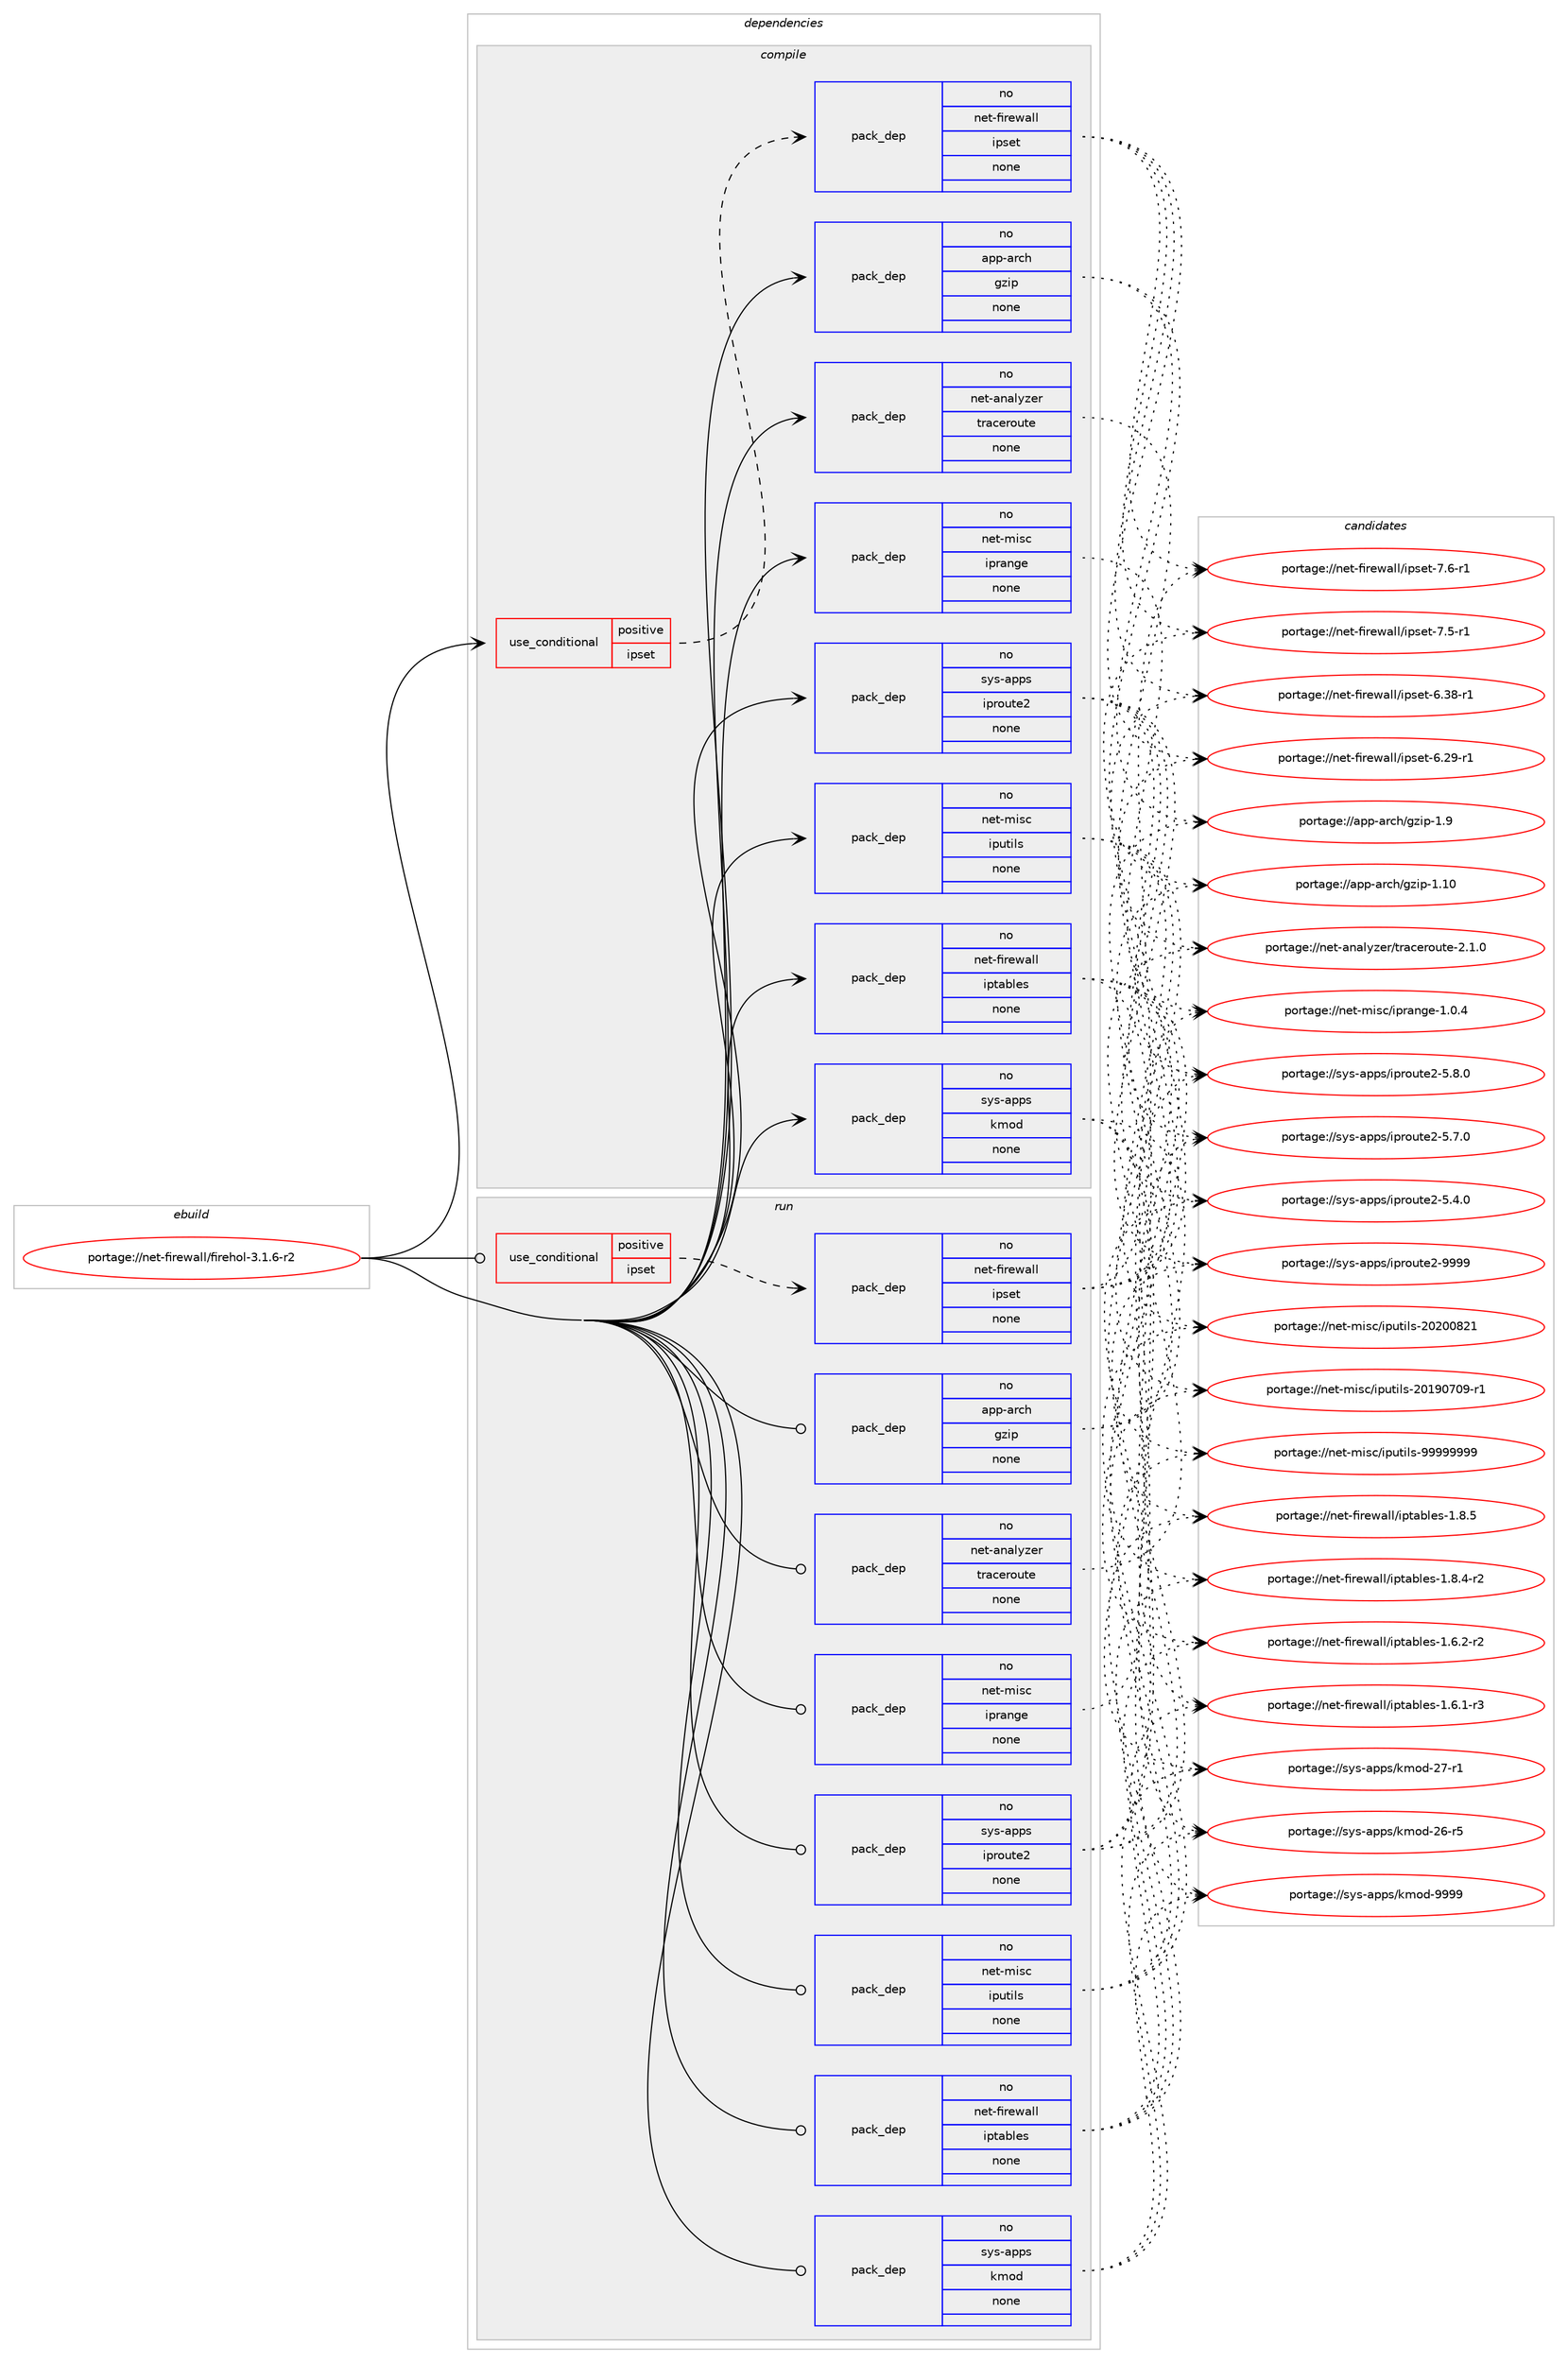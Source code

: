 digraph prolog {

# *************
# Graph options
# *************

newrank=true;
concentrate=true;
compound=true;
graph [rankdir=LR,fontname=Helvetica,fontsize=10,ranksep=1.5];#, ranksep=2.5, nodesep=0.2];
edge  [arrowhead=vee];
node  [fontname=Helvetica,fontsize=10];

# **********
# The ebuild
# **********

subgraph cluster_leftcol {
color=gray;
rank=same;
label=<<i>ebuild</i>>;
id [label="portage://net-firewall/firehol-3.1.6-r2", color=red, width=4, href="../net-firewall/firehol-3.1.6-r2.svg"];
}

# ****************
# The dependencies
# ****************

subgraph cluster_midcol {
color=gray;
label=<<i>dependencies</i>>;
subgraph cluster_compile {
fillcolor="#eeeeee";
style=filled;
label=<<i>compile</i>>;
subgraph cond811 {
dependency4748 [label=<<TABLE BORDER="0" CELLBORDER="1" CELLSPACING="0" CELLPADDING="4"><TR><TD ROWSPAN="3" CELLPADDING="10">use_conditional</TD></TR><TR><TD>positive</TD></TR><TR><TD>ipset</TD></TR></TABLE>>, shape=none, color=red];
subgraph pack3859 {
dependency4749 [label=<<TABLE BORDER="0" CELLBORDER="1" CELLSPACING="0" CELLPADDING="4" WIDTH="220"><TR><TD ROWSPAN="6" CELLPADDING="30">pack_dep</TD></TR><TR><TD WIDTH="110">no</TD></TR><TR><TD>net-firewall</TD></TR><TR><TD>ipset</TD></TR><TR><TD>none</TD></TR><TR><TD></TD></TR></TABLE>>, shape=none, color=blue];
}
dependency4748:e -> dependency4749:w [weight=20,style="dashed",arrowhead="vee"];
}
id:e -> dependency4748:w [weight=20,style="solid",arrowhead="vee"];
subgraph pack3860 {
dependency4750 [label=<<TABLE BORDER="0" CELLBORDER="1" CELLSPACING="0" CELLPADDING="4" WIDTH="220"><TR><TD ROWSPAN="6" CELLPADDING="30">pack_dep</TD></TR><TR><TD WIDTH="110">no</TD></TR><TR><TD>app-arch</TD></TR><TR><TD>gzip</TD></TR><TR><TD>none</TD></TR><TR><TD></TD></TR></TABLE>>, shape=none, color=blue];
}
id:e -> dependency4750:w [weight=20,style="solid",arrowhead="vee"];
subgraph pack3861 {
dependency4751 [label=<<TABLE BORDER="0" CELLBORDER="1" CELLSPACING="0" CELLPADDING="4" WIDTH="220"><TR><TD ROWSPAN="6" CELLPADDING="30">pack_dep</TD></TR><TR><TD WIDTH="110">no</TD></TR><TR><TD>net-analyzer</TD></TR><TR><TD>traceroute</TD></TR><TR><TD>none</TD></TR><TR><TD></TD></TR></TABLE>>, shape=none, color=blue];
}
id:e -> dependency4751:w [weight=20,style="solid",arrowhead="vee"];
subgraph pack3862 {
dependency4752 [label=<<TABLE BORDER="0" CELLBORDER="1" CELLSPACING="0" CELLPADDING="4" WIDTH="220"><TR><TD ROWSPAN="6" CELLPADDING="30">pack_dep</TD></TR><TR><TD WIDTH="110">no</TD></TR><TR><TD>net-firewall</TD></TR><TR><TD>iptables</TD></TR><TR><TD>none</TD></TR><TR><TD></TD></TR></TABLE>>, shape=none, color=blue];
}
id:e -> dependency4752:w [weight=20,style="solid",arrowhead="vee"];
subgraph pack3863 {
dependency4753 [label=<<TABLE BORDER="0" CELLBORDER="1" CELLSPACING="0" CELLPADDING="4" WIDTH="220"><TR><TD ROWSPAN="6" CELLPADDING="30">pack_dep</TD></TR><TR><TD WIDTH="110">no</TD></TR><TR><TD>net-misc</TD></TR><TR><TD>iprange</TD></TR><TR><TD>none</TD></TR><TR><TD></TD></TR></TABLE>>, shape=none, color=blue];
}
id:e -> dependency4753:w [weight=20,style="solid",arrowhead="vee"];
subgraph pack3864 {
dependency4754 [label=<<TABLE BORDER="0" CELLBORDER="1" CELLSPACING="0" CELLPADDING="4" WIDTH="220"><TR><TD ROWSPAN="6" CELLPADDING="30">pack_dep</TD></TR><TR><TD WIDTH="110">no</TD></TR><TR><TD>net-misc</TD></TR><TR><TD>iputils</TD></TR><TR><TD>none</TD></TR><TR><TD></TD></TR></TABLE>>, shape=none, color=blue];
}
id:e -> dependency4754:w [weight=20,style="solid",arrowhead="vee"];
subgraph pack3865 {
dependency4755 [label=<<TABLE BORDER="0" CELLBORDER="1" CELLSPACING="0" CELLPADDING="4" WIDTH="220"><TR><TD ROWSPAN="6" CELLPADDING="30">pack_dep</TD></TR><TR><TD WIDTH="110">no</TD></TR><TR><TD>sys-apps</TD></TR><TR><TD>iproute2</TD></TR><TR><TD>none</TD></TR><TR><TD></TD></TR></TABLE>>, shape=none, color=blue];
}
id:e -> dependency4755:w [weight=20,style="solid",arrowhead="vee"];
subgraph pack3866 {
dependency4756 [label=<<TABLE BORDER="0" CELLBORDER="1" CELLSPACING="0" CELLPADDING="4" WIDTH="220"><TR><TD ROWSPAN="6" CELLPADDING="30">pack_dep</TD></TR><TR><TD WIDTH="110">no</TD></TR><TR><TD>sys-apps</TD></TR><TR><TD>kmod</TD></TR><TR><TD>none</TD></TR><TR><TD></TD></TR></TABLE>>, shape=none, color=blue];
}
id:e -> dependency4756:w [weight=20,style="solid",arrowhead="vee"];
}
subgraph cluster_compileandrun {
fillcolor="#eeeeee";
style=filled;
label=<<i>compile and run</i>>;
}
subgraph cluster_run {
fillcolor="#eeeeee";
style=filled;
label=<<i>run</i>>;
subgraph cond812 {
dependency4757 [label=<<TABLE BORDER="0" CELLBORDER="1" CELLSPACING="0" CELLPADDING="4"><TR><TD ROWSPAN="3" CELLPADDING="10">use_conditional</TD></TR><TR><TD>positive</TD></TR><TR><TD>ipset</TD></TR></TABLE>>, shape=none, color=red];
subgraph pack3867 {
dependency4758 [label=<<TABLE BORDER="0" CELLBORDER="1" CELLSPACING="0" CELLPADDING="4" WIDTH="220"><TR><TD ROWSPAN="6" CELLPADDING="30">pack_dep</TD></TR><TR><TD WIDTH="110">no</TD></TR><TR><TD>net-firewall</TD></TR><TR><TD>ipset</TD></TR><TR><TD>none</TD></TR><TR><TD></TD></TR></TABLE>>, shape=none, color=blue];
}
dependency4757:e -> dependency4758:w [weight=20,style="dashed",arrowhead="vee"];
}
id:e -> dependency4757:w [weight=20,style="solid",arrowhead="odot"];
subgraph pack3868 {
dependency4759 [label=<<TABLE BORDER="0" CELLBORDER="1" CELLSPACING="0" CELLPADDING="4" WIDTH="220"><TR><TD ROWSPAN="6" CELLPADDING="30">pack_dep</TD></TR><TR><TD WIDTH="110">no</TD></TR><TR><TD>app-arch</TD></TR><TR><TD>gzip</TD></TR><TR><TD>none</TD></TR><TR><TD></TD></TR></TABLE>>, shape=none, color=blue];
}
id:e -> dependency4759:w [weight=20,style="solid",arrowhead="odot"];
subgraph pack3869 {
dependency4760 [label=<<TABLE BORDER="0" CELLBORDER="1" CELLSPACING="0" CELLPADDING="4" WIDTH="220"><TR><TD ROWSPAN="6" CELLPADDING="30">pack_dep</TD></TR><TR><TD WIDTH="110">no</TD></TR><TR><TD>net-analyzer</TD></TR><TR><TD>traceroute</TD></TR><TR><TD>none</TD></TR><TR><TD></TD></TR></TABLE>>, shape=none, color=blue];
}
id:e -> dependency4760:w [weight=20,style="solid",arrowhead="odot"];
subgraph pack3870 {
dependency4761 [label=<<TABLE BORDER="0" CELLBORDER="1" CELLSPACING="0" CELLPADDING="4" WIDTH="220"><TR><TD ROWSPAN="6" CELLPADDING="30">pack_dep</TD></TR><TR><TD WIDTH="110">no</TD></TR><TR><TD>net-firewall</TD></TR><TR><TD>iptables</TD></TR><TR><TD>none</TD></TR><TR><TD></TD></TR></TABLE>>, shape=none, color=blue];
}
id:e -> dependency4761:w [weight=20,style="solid",arrowhead="odot"];
subgraph pack3871 {
dependency4762 [label=<<TABLE BORDER="0" CELLBORDER="1" CELLSPACING="0" CELLPADDING="4" WIDTH="220"><TR><TD ROWSPAN="6" CELLPADDING="30">pack_dep</TD></TR><TR><TD WIDTH="110">no</TD></TR><TR><TD>net-misc</TD></TR><TR><TD>iprange</TD></TR><TR><TD>none</TD></TR><TR><TD></TD></TR></TABLE>>, shape=none, color=blue];
}
id:e -> dependency4762:w [weight=20,style="solid",arrowhead="odot"];
subgraph pack3872 {
dependency4763 [label=<<TABLE BORDER="0" CELLBORDER="1" CELLSPACING="0" CELLPADDING="4" WIDTH="220"><TR><TD ROWSPAN="6" CELLPADDING="30">pack_dep</TD></TR><TR><TD WIDTH="110">no</TD></TR><TR><TD>net-misc</TD></TR><TR><TD>iputils</TD></TR><TR><TD>none</TD></TR><TR><TD></TD></TR></TABLE>>, shape=none, color=blue];
}
id:e -> dependency4763:w [weight=20,style="solid",arrowhead="odot"];
subgraph pack3873 {
dependency4764 [label=<<TABLE BORDER="0" CELLBORDER="1" CELLSPACING="0" CELLPADDING="4" WIDTH="220"><TR><TD ROWSPAN="6" CELLPADDING="30">pack_dep</TD></TR><TR><TD WIDTH="110">no</TD></TR><TR><TD>sys-apps</TD></TR><TR><TD>iproute2</TD></TR><TR><TD>none</TD></TR><TR><TD></TD></TR></TABLE>>, shape=none, color=blue];
}
id:e -> dependency4764:w [weight=20,style="solid",arrowhead="odot"];
subgraph pack3874 {
dependency4765 [label=<<TABLE BORDER="0" CELLBORDER="1" CELLSPACING="0" CELLPADDING="4" WIDTH="220"><TR><TD ROWSPAN="6" CELLPADDING="30">pack_dep</TD></TR><TR><TD WIDTH="110">no</TD></TR><TR><TD>sys-apps</TD></TR><TR><TD>kmod</TD></TR><TR><TD>none</TD></TR><TR><TD></TD></TR></TABLE>>, shape=none, color=blue];
}
id:e -> dependency4765:w [weight=20,style="solid",arrowhead="odot"];
}
}

# **************
# The candidates
# **************

subgraph cluster_choices {
rank=same;
color=gray;
label=<<i>candidates</i>>;

subgraph choice3859 {
color=black;
nodesep=1;
choice110101116451021051141011199710810847105112115101116455546544511449 [label="portage://net-firewall/ipset-7.6-r1", color=red, width=4,href="../net-firewall/ipset-7.6-r1.svg"];
choice110101116451021051141011199710810847105112115101116455546534511449 [label="portage://net-firewall/ipset-7.5-r1", color=red, width=4,href="../net-firewall/ipset-7.5-r1.svg"];
choice11010111645102105114101119971081084710511211510111645544651564511449 [label="portage://net-firewall/ipset-6.38-r1", color=red, width=4,href="../net-firewall/ipset-6.38-r1.svg"];
choice11010111645102105114101119971081084710511211510111645544650574511449 [label="portage://net-firewall/ipset-6.29-r1", color=red, width=4,href="../net-firewall/ipset-6.29-r1.svg"];
dependency4749:e -> choice110101116451021051141011199710810847105112115101116455546544511449:w [style=dotted,weight="100"];
dependency4749:e -> choice110101116451021051141011199710810847105112115101116455546534511449:w [style=dotted,weight="100"];
dependency4749:e -> choice11010111645102105114101119971081084710511211510111645544651564511449:w [style=dotted,weight="100"];
dependency4749:e -> choice11010111645102105114101119971081084710511211510111645544650574511449:w [style=dotted,weight="100"];
}
subgraph choice3860 {
color=black;
nodesep=1;
choice971121124597114991044710312210511245494657 [label="portage://app-arch/gzip-1.9", color=red, width=4,href="../app-arch/gzip-1.9.svg"];
choice97112112459711499104471031221051124549464948 [label="portage://app-arch/gzip-1.10", color=red, width=4,href="../app-arch/gzip-1.10.svg"];
dependency4750:e -> choice971121124597114991044710312210511245494657:w [style=dotted,weight="100"];
dependency4750:e -> choice97112112459711499104471031221051124549464948:w [style=dotted,weight="100"];
}
subgraph choice3861 {
color=black;
nodesep=1;
choice110101116459711097108121122101114471161149799101114111117116101455046494648 [label="portage://net-analyzer/traceroute-2.1.0", color=red, width=4,href="../net-analyzer/traceroute-2.1.0.svg"];
dependency4751:e -> choice110101116459711097108121122101114471161149799101114111117116101455046494648:w [style=dotted,weight="100"];
}
subgraph choice3862 {
color=black;
nodesep=1;
choice1101011164510210511410111997108108471051121169798108101115454946564653 [label="portage://net-firewall/iptables-1.8.5", color=red, width=4,href="../net-firewall/iptables-1.8.5.svg"];
choice11010111645102105114101119971081084710511211697981081011154549465646524511450 [label="portage://net-firewall/iptables-1.8.4-r2", color=red, width=4,href="../net-firewall/iptables-1.8.4-r2.svg"];
choice11010111645102105114101119971081084710511211697981081011154549465446504511450 [label="portage://net-firewall/iptables-1.6.2-r2", color=red, width=4,href="../net-firewall/iptables-1.6.2-r2.svg"];
choice11010111645102105114101119971081084710511211697981081011154549465446494511451 [label="portage://net-firewall/iptables-1.6.1-r3", color=red, width=4,href="../net-firewall/iptables-1.6.1-r3.svg"];
dependency4752:e -> choice1101011164510210511410111997108108471051121169798108101115454946564653:w [style=dotted,weight="100"];
dependency4752:e -> choice11010111645102105114101119971081084710511211697981081011154549465646524511450:w [style=dotted,weight="100"];
dependency4752:e -> choice11010111645102105114101119971081084710511211697981081011154549465446504511450:w [style=dotted,weight="100"];
dependency4752:e -> choice11010111645102105114101119971081084710511211697981081011154549465446494511451:w [style=dotted,weight="100"];
}
subgraph choice3863 {
color=black;
nodesep=1;
choice11010111645109105115994710511211497110103101454946484652 [label="portage://net-misc/iprange-1.0.4", color=red, width=4,href="../net-misc/iprange-1.0.4.svg"];
dependency4753:e -> choice11010111645109105115994710511211497110103101454946484652:w [style=dotted,weight="100"];
}
subgraph choice3864 {
color=black;
nodesep=1;
choice110101116451091051159947105112117116105108115455757575757575757 [label="portage://net-misc/iputils-99999999", color=red, width=4,href="../net-misc/iputils-99999999.svg"];
choice110101116451091051159947105112117116105108115455048504848565049 [label="portage://net-misc/iputils-20200821", color=red, width=4,href="../net-misc/iputils-20200821.svg"];
choice1101011164510910511599471051121171161051081154550484957485548574511449 [label="portage://net-misc/iputils-20190709-r1", color=red, width=4,href="../net-misc/iputils-20190709-r1.svg"];
dependency4754:e -> choice110101116451091051159947105112117116105108115455757575757575757:w [style=dotted,weight="100"];
dependency4754:e -> choice110101116451091051159947105112117116105108115455048504848565049:w [style=dotted,weight="100"];
dependency4754:e -> choice1101011164510910511599471051121171161051081154550484957485548574511449:w [style=dotted,weight="100"];
}
subgraph choice3865 {
color=black;
nodesep=1;
choice115121115459711211211547105112114111117116101504557575757 [label="portage://sys-apps/iproute2-9999", color=red, width=4,href="../sys-apps/iproute2-9999.svg"];
choice11512111545971121121154710511211411111711610150455346564648 [label="portage://sys-apps/iproute2-5.8.0", color=red, width=4,href="../sys-apps/iproute2-5.8.0.svg"];
choice11512111545971121121154710511211411111711610150455346554648 [label="portage://sys-apps/iproute2-5.7.0", color=red, width=4,href="../sys-apps/iproute2-5.7.0.svg"];
choice11512111545971121121154710511211411111711610150455346524648 [label="portage://sys-apps/iproute2-5.4.0", color=red, width=4,href="../sys-apps/iproute2-5.4.0.svg"];
dependency4755:e -> choice115121115459711211211547105112114111117116101504557575757:w [style=dotted,weight="100"];
dependency4755:e -> choice11512111545971121121154710511211411111711610150455346564648:w [style=dotted,weight="100"];
dependency4755:e -> choice11512111545971121121154710511211411111711610150455346554648:w [style=dotted,weight="100"];
dependency4755:e -> choice11512111545971121121154710511211411111711610150455346524648:w [style=dotted,weight="100"];
}
subgraph choice3866 {
color=black;
nodesep=1;
choice1151211154597112112115471071091111004557575757 [label="portage://sys-apps/kmod-9999", color=red, width=4,href="../sys-apps/kmod-9999.svg"];
choice1151211154597112112115471071091111004550554511449 [label="portage://sys-apps/kmod-27-r1", color=red, width=4,href="../sys-apps/kmod-27-r1.svg"];
choice1151211154597112112115471071091111004550544511453 [label="portage://sys-apps/kmod-26-r5", color=red, width=4,href="../sys-apps/kmod-26-r5.svg"];
dependency4756:e -> choice1151211154597112112115471071091111004557575757:w [style=dotted,weight="100"];
dependency4756:e -> choice1151211154597112112115471071091111004550554511449:w [style=dotted,weight="100"];
dependency4756:e -> choice1151211154597112112115471071091111004550544511453:w [style=dotted,weight="100"];
}
subgraph choice3867 {
color=black;
nodesep=1;
choice110101116451021051141011199710810847105112115101116455546544511449 [label="portage://net-firewall/ipset-7.6-r1", color=red, width=4,href="../net-firewall/ipset-7.6-r1.svg"];
choice110101116451021051141011199710810847105112115101116455546534511449 [label="portage://net-firewall/ipset-7.5-r1", color=red, width=4,href="../net-firewall/ipset-7.5-r1.svg"];
choice11010111645102105114101119971081084710511211510111645544651564511449 [label="portage://net-firewall/ipset-6.38-r1", color=red, width=4,href="../net-firewall/ipset-6.38-r1.svg"];
choice11010111645102105114101119971081084710511211510111645544650574511449 [label="portage://net-firewall/ipset-6.29-r1", color=red, width=4,href="../net-firewall/ipset-6.29-r1.svg"];
dependency4758:e -> choice110101116451021051141011199710810847105112115101116455546544511449:w [style=dotted,weight="100"];
dependency4758:e -> choice110101116451021051141011199710810847105112115101116455546534511449:w [style=dotted,weight="100"];
dependency4758:e -> choice11010111645102105114101119971081084710511211510111645544651564511449:w [style=dotted,weight="100"];
dependency4758:e -> choice11010111645102105114101119971081084710511211510111645544650574511449:w [style=dotted,weight="100"];
}
subgraph choice3868 {
color=black;
nodesep=1;
choice971121124597114991044710312210511245494657 [label="portage://app-arch/gzip-1.9", color=red, width=4,href="../app-arch/gzip-1.9.svg"];
choice97112112459711499104471031221051124549464948 [label="portage://app-arch/gzip-1.10", color=red, width=4,href="../app-arch/gzip-1.10.svg"];
dependency4759:e -> choice971121124597114991044710312210511245494657:w [style=dotted,weight="100"];
dependency4759:e -> choice97112112459711499104471031221051124549464948:w [style=dotted,weight="100"];
}
subgraph choice3869 {
color=black;
nodesep=1;
choice110101116459711097108121122101114471161149799101114111117116101455046494648 [label="portage://net-analyzer/traceroute-2.1.0", color=red, width=4,href="../net-analyzer/traceroute-2.1.0.svg"];
dependency4760:e -> choice110101116459711097108121122101114471161149799101114111117116101455046494648:w [style=dotted,weight="100"];
}
subgraph choice3870 {
color=black;
nodesep=1;
choice1101011164510210511410111997108108471051121169798108101115454946564653 [label="portage://net-firewall/iptables-1.8.5", color=red, width=4,href="../net-firewall/iptables-1.8.5.svg"];
choice11010111645102105114101119971081084710511211697981081011154549465646524511450 [label="portage://net-firewall/iptables-1.8.4-r2", color=red, width=4,href="../net-firewall/iptables-1.8.4-r2.svg"];
choice11010111645102105114101119971081084710511211697981081011154549465446504511450 [label="portage://net-firewall/iptables-1.6.2-r2", color=red, width=4,href="../net-firewall/iptables-1.6.2-r2.svg"];
choice11010111645102105114101119971081084710511211697981081011154549465446494511451 [label="portage://net-firewall/iptables-1.6.1-r3", color=red, width=4,href="../net-firewall/iptables-1.6.1-r3.svg"];
dependency4761:e -> choice1101011164510210511410111997108108471051121169798108101115454946564653:w [style=dotted,weight="100"];
dependency4761:e -> choice11010111645102105114101119971081084710511211697981081011154549465646524511450:w [style=dotted,weight="100"];
dependency4761:e -> choice11010111645102105114101119971081084710511211697981081011154549465446504511450:w [style=dotted,weight="100"];
dependency4761:e -> choice11010111645102105114101119971081084710511211697981081011154549465446494511451:w [style=dotted,weight="100"];
}
subgraph choice3871 {
color=black;
nodesep=1;
choice11010111645109105115994710511211497110103101454946484652 [label="portage://net-misc/iprange-1.0.4", color=red, width=4,href="../net-misc/iprange-1.0.4.svg"];
dependency4762:e -> choice11010111645109105115994710511211497110103101454946484652:w [style=dotted,weight="100"];
}
subgraph choice3872 {
color=black;
nodesep=1;
choice110101116451091051159947105112117116105108115455757575757575757 [label="portage://net-misc/iputils-99999999", color=red, width=4,href="../net-misc/iputils-99999999.svg"];
choice110101116451091051159947105112117116105108115455048504848565049 [label="portage://net-misc/iputils-20200821", color=red, width=4,href="../net-misc/iputils-20200821.svg"];
choice1101011164510910511599471051121171161051081154550484957485548574511449 [label="portage://net-misc/iputils-20190709-r1", color=red, width=4,href="../net-misc/iputils-20190709-r1.svg"];
dependency4763:e -> choice110101116451091051159947105112117116105108115455757575757575757:w [style=dotted,weight="100"];
dependency4763:e -> choice110101116451091051159947105112117116105108115455048504848565049:w [style=dotted,weight="100"];
dependency4763:e -> choice1101011164510910511599471051121171161051081154550484957485548574511449:w [style=dotted,weight="100"];
}
subgraph choice3873 {
color=black;
nodesep=1;
choice115121115459711211211547105112114111117116101504557575757 [label="portage://sys-apps/iproute2-9999", color=red, width=4,href="../sys-apps/iproute2-9999.svg"];
choice11512111545971121121154710511211411111711610150455346564648 [label="portage://sys-apps/iproute2-5.8.0", color=red, width=4,href="../sys-apps/iproute2-5.8.0.svg"];
choice11512111545971121121154710511211411111711610150455346554648 [label="portage://sys-apps/iproute2-5.7.0", color=red, width=4,href="../sys-apps/iproute2-5.7.0.svg"];
choice11512111545971121121154710511211411111711610150455346524648 [label="portage://sys-apps/iproute2-5.4.0", color=red, width=4,href="../sys-apps/iproute2-5.4.0.svg"];
dependency4764:e -> choice115121115459711211211547105112114111117116101504557575757:w [style=dotted,weight="100"];
dependency4764:e -> choice11512111545971121121154710511211411111711610150455346564648:w [style=dotted,weight="100"];
dependency4764:e -> choice11512111545971121121154710511211411111711610150455346554648:w [style=dotted,weight="100"];
dependency4764:e -> choice11512111545971121121154710511211411111711610150455346524648:w [style=dotted,weight="100"];
}
subgraph choice3874 {
color=black;
nodesep=1;
choice1151211154597112112115471071091111004557575757 [label="portage://sys-apps/kmod-9999", color=red, width=4,href="../sys-apps/kmod-9999.svg"];
choice1151211154597112112115471071091111004550554511449 [label="portage://sys-apps/kmod-27-r1", color=red, width=4,href="../sys-apps/kmod-27-r1.svg"];
choice1151211154597112112115471071091111004550544511453 [label="portage://sys-apps/kmod-26-r5", color=red, width=4,href="../sys-apps/kmod-26-r5.svg"];
dependency4765:e -> choice1151211154597112112115471071091111004557575757:w [style=dotted,weight="100"];
dependency4765:e -> choice1151211154597112112115471071091111004550554511449:w [style=dotted,weight="100"];
dependency4765:e -> choice1151211154597112112115471071091111004550544511453:w [style=dotted,weight="100"];
}
}

}
